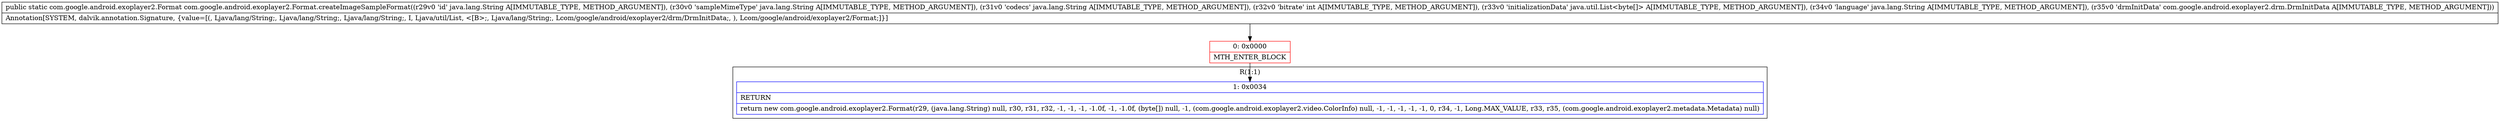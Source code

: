 digraph "CFG forcom.google.android.exoplayer2.Format.createImageSampleFormat(Ljava\/lang\/String;Ljava\/lang\/String;Ljava\/lang\/String;ILjava\/util\/List;Ljava\/lang\/String;Lcom\/google\/android\/exoplayer2\/drm\/DrmInitData;)Lcom\/google\/android\/exoplayer2\/Format;" {
subgraph cluster_Region_96285135 {
label = "R(1:1)";
node [shape=record,color=blue];
Node_1 [shape=record,label="{1\:\ 0x0034|RETURN\l|return new com.google.android.exoplayer2.Format(r29, (java.lang.String) null, r30, r31, r32, \-1, \-1, \-1, \-1.0f, \-1, \-1.0f, (byte[]) null, \-1, (com.google.android.exoplayer2.video.ColorInfo) null, \-1, \-1, \-1, \-1, \-1, 0, r34, \-1, Long.MAX_VALUE, r33, r35, (com.google.android.exoplayer2.metadata.Metadata) null)\l}"];
}
Node_0 [shape=record,color=red,label="{0\:\ 0x0000|MTH_ENTER_BLOCK\l}"];
MethodNode[shape=record,label="{public static com.google.android.exoplayer2.Format com.google.android.exoplayer2.Format.createImageSampleFormat((r29v0 'id' java.lang.String A[IMMUTABLE_TYPE, METHOD_ARGUMENT]), (r30v0 'sampleMimeType' java.lang.String A[IMMUTABLE_TYPE, METHOD_ARGUMENT]), (r31v0 'codecs' java.lang.String A[IMMUTABLE_TYPE, METHOD_ARGUMENT]), (r32v0 'bitrate' int A[IMMUTABLE_TYPE, METHOD_ARGUMENT]), (r33v0 'initializationData' java.util.List\<byte[]\> A[IMMUTABLE_TYPE, METHOD_ARGUMENT]), (r34v0 'language' java.lang.String A[IMMUTABLE_TYPE, METHOD_ARGUMENT]), (r35v0 'drmInitData' com.google.android.exoplayer2.drm.DrmInitData A[IMMUTABLE_TYPE, METHOD_ARGUMENT]))  | Annotation[SYSTEM, dalvik.annotation.Signature, \{value=[(, Ljava\/lang\/String;, Ljava\/lang\/String;, Ljava\/lang\/String;, I, Ljava\/util\/List, \<[B\>;, Ljava\/lang\/String;, Lcom\/google\/android\/exoplayer2\/drm\/DrmInitData;, ), Lcom\/google\/android\/exoplayer2\/Format;]\}]\l}"];
MethodNode -> Node_0;
Node_0 -> Node_1;
}

